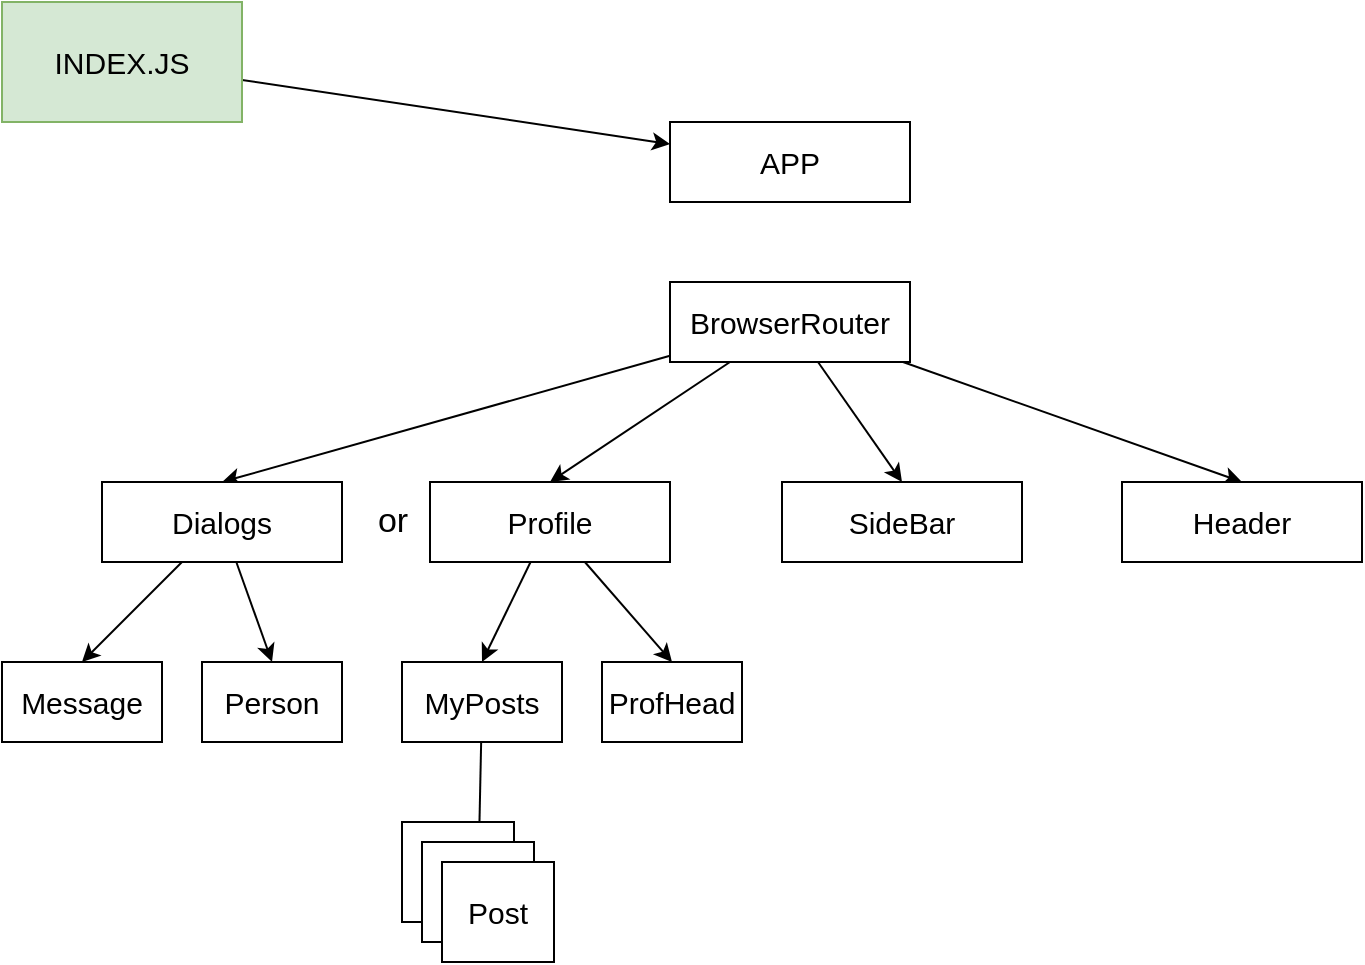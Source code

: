<mxfile version="14.8.6" type="device"><diagram id="C5RBs43oDa-KdzZeNtuy" name="Page-1"><mxGraphModel dx="782" dy="478" grid="1" gridSize="10" guides="1" tooltips="1" connect="1" arrows="1" fold="1" page="1" pageScale="1" pageWidth="827" pageHeight="1169" math="0" shadow="0"><root><mxCell id="WIyWlLk6GJQsqaUBKTNV-0"/><mxCell id="WIyWlLk6GJQsqaUBKTNV-1" parent="WIyWlLk6GJQsqaUBKTNV-0"/><mxCell id="UkB9Jzna7GKH4B1u831a-3" style="rounded=0;orthogonalLoop=1;jettySize=auto;html=1;" edge="1" parent="WIyWlLk6GJQsqaUBKTNV-1" source="UkB9Jzna7GKH4B1u831a-0" target="UkB9Jzna7GKH4B1u831a-2"><mxGeometry relative="1" as="geometry"/></mxCell><mxCell id="UkB9Jzna7GKH4B1u831a-0" value="&lt;font style=&quot;font-size: 15px&quot;&gt;INDEX.JS&lt;/font&gt;" style="rounded=0;whiteSpace=wrap;html=1;fillColor=#d5e8d4;strokeColor=#82b366;" vertex="1" parent="WIyWlLk6GJQsqaUBKTNV-1"><mxGeometry x="20" y="30" width="120" height="60" as="geometry"/></mxCell><mxCell id="UkB9Jzna7GKH4B1u831a-2" value="&lt;font style=&quot;font-size: 15px&quot;&gt;APP&lt;/font&gt;" style="rounded=0;whiteSpace=wrap;html=1;" vertex="1" parent="WIyWlLk6GJQsqaUBKTNV-1"><mxGeometry x="354" y="90" width="120" height="40" as="geometry"/></mxCell><mxCell id="UkB9Jzna7GKH4B1u831a-8" style="rounded=0;orthogonalLoop=1;jettySize=auto;html=1;entryX=0.5;entryY=0;entryDx=0;entryDy=0;" edge="1" parent="WIyWlLk6GJQsqaUBKTNV-1" source="UkB9Jzna7GKH4B1u831a-4" target="UkB9Jzna7GKH4B1u831a-5"><mxGeometry relative="1" as="geometry"><mxPoint x="160" y="230" as="targetPoint"/></mxGeometry></mxCell><mxCell id="UkB9Jzna7GKH4B1u831a-11" style="edgeStyle=none;rounded=0;orthogonalLoop=1;jettySize=auto;html=1;entryX=0.5;entryY=0;entryDx=0;entryDy=0;" edge="1" parent="WIyWlLk6GJQsqaUBKTNV-1" source="UkB9Jzna7GKH4B1u831a-4" target="UkB9Jzna7GKH4B1u831a-6"><mxGeometry relative="1" as="geometry"/></mxCell><mxCell id="UkB9Jzna7GKH4B1u831a-13" style="edgeStyle=none;rounded=0;orthogonalLoop=1;jettySize=auto;html=1;entryX=0.5;entryY=0;entryDx=0;entryDy=0;" edge="1" parent="WIyWlLk6GJQsqaUBKTNV-1" source="UkB9Jzna7GKH4B1u831a-4" target="UkB9Jzna7GKH4B1u831a-12"><mxGeometry relative="1" as="geometry"/></mxCell><mxCell id="UkB9Jzna7GKH4B1u831a-15" style="edgeStyle=none;rounded=0;orthogonalLoop=1;jettySize=auto;html=1;entryX=0.5;entryY=0;entryDx=0;entryDy=0;" edge="1" parent="WIyWlLk6GJQsqaUBKTNV-1" source="UkB9Jzna7GKH4B1u831a-4" target="UkB9Jzna7GKH4B1u831a-14"><mxGeometry relative="1" as="geometry"/></mxCell><mxCell id="UkB9Jzna7GKH4B1u831a-4" value="&lt;font style=&quot;font-size: 15px&quot;&gt;BrowserRouter&lt;br&gt;&lt;/font&gt;" style="rounded=0;whiteSpace=wrap;html=1;" vertex="1" parent="WIyWlLk6GJQsqaUBKTNV-1"><mxGeometry x="354" y="170" width="120" height="40" as="geometry"/></mxCell><mxCell id="UkB9Jzna7GKH4B1u831a-18" style="edgeStyle=none;rounded=0;orthogonalLoop=1;jettySize=auto;html=1;entryX=0.5;entryY=0;entryDx=0;entryDy=0;" edge="1" parent="WIyWlLk6GJQsqaUBKTNV-1" source="UkB9Jzna7GKH4B1u831a-5" target="UkB9Jzna7GKH4B1u831a-16"><mxGeometry relative="1" as="geometry"/></mxCell><mxCell id="UkB9Jzna7GKH4B1u831a-19" style="edgeStyle=none;rounded=0;orthogonalLoop=1;jettySize=auto;html=1;entryX=0.5;entryY=0;entryDx=0;entryDy=0;" edge="1" parent="WIyWlLk6GJQsqaUBKTNV-1" source="UkB9Jzna7GKH4B1u831a-5" target="UkB9Jzna7GKH4B1u831a-17"><mxGeometry relative="1" as="geometry"/></mxCell><mxCell id="UkB9Jzna7GKH4B1u831a-5" value="&lt;font style=&quot;font-size: 15px&quot;&gt;Dialogs&lt;br&gt;&lt;/font&gt;" style="rounded=0;whiteSpace=wrap;html=1;" vertex="1" parent="WIyWlLk6GJQsqaUBKTNV-1"><mxGeometry x="70" y="270" width="120" height="40" as="geometry"/></mxCell><mxCell id="UkB9Jzna7GKH4B1u831a-22" style="edgeStyle=none;rounded=0;orthogonalLoop=1;jettySize=auto;html=1;entryX=0.5;entryY=0;entryDx=0;entryDy=0;" edge="1" parent="WIyWlLk6GJQsqaUBKTNV-1" source="UkB9Jzna7GKH4B1u831a-6" target="UkB9Jzna7GKH4B1u831a-20"><mxGeometry relative="1" as="geometry"/></mxCell><mxCell id="UkB9Jzna7GKH4B1u831a-23" style="edgeStyle=none;rounded=0;orthogonalLoop=1;jettySize=auto;html=1;entryX=0.5;entryY=0;entryDx=0;entryDy=0;" edge="1" parent="WIyWlLk6GJQsqaUBKTNV-1" source="UkB9Jzna7GKH4B1u831a-6" target="UkB9Jzna7GKH4B1u831a-21"><mxGeometry relative="1" as="geometry"/></mxCell><mxCell id="UkB9Jzna7GKH4B1u831a-6" value="&lt;font style=&quot;font-size: 15px&quot;&gt;Profile&lt;br&gt;&lt;/font&gt;" style="rounded=0;whiteSpace=wrap;html=1;" vertex="1" parent="WIyWlLk6GJQsqaUBKTNV-1"><mxGeometry x="234" y="270" width="120" height="40" as="geometry"/></mxCell><mxCell id="UkB9Jzna7GKH4B1u831a-7" value="&lt;font style=&quot;font-size: 17px&quot;&gt;or&lt;/font&gt;" style="text;html=1;align=center;verticalAlign=middle;resizable=0;points=[];autosize=1;strokeColor=none;" vertex="1" parent="WIyWlLk6GJQsqaUBKTNV-1"><mxGeometry x="200" y="280" width="30" height="20" as="geometry"/></mxCell><mxCell id="UkB9Jzna7GKH4B1u831a-12" value="&lt;font style=&quot;font-size: 15px&quot;&gt;SideBar&lt;br&gt;&lt;/font&gt;" style="rounded=0;whiteSpace=wrap;html=1;" vertex="1" parent="WIyWlLk6GJQsqaUBKTNV-1"><mxGeometry x="410" y="270" width="120" height="40" as="geometry"/></mxCell><mxCell id="UkB9Jzna7GKH4B1u831a-14" value="&lt;font style=&quot;font-size: 15px&quot;&gt;Header&lt;br&gt;&lt;/font&gt;" style="rounded=0;whiteSpace=wrap;html=1;" vertex="1" parent="WIyWlLk6GJQsqaUBKTNV-1"><mxGeometry x="580" y="270" width="120" height="40" as="geometry"/></mxCell><mxCell id="UkB9Jzna7GKH4B1u831a-16" value="&lt;font style=&quot;font-size: 15px&quot;&gt;Message&lt;/font&gt;" style="rounded=0;whiteSpace=wrap;html=1;" vertex="1" parent="WIyWlLk6GJQsqaUBKTNV-1"><mxGeometry x="20" y="360" width="80" height="40" as="geometry"/></mxCell><mxCell id="UkB9Jzna7GKH4B1u831a-17" value="&lt;font style=&quot;font-size: 15px&quot;&gt;Person&lt;br&gt;&lt;/font&gt;" style="rounded=0;whiteSpace=wrap;html=1;" vertex="1" parent="WIyWlLk6GJQsqaUBKTNV-1"><mxGeometry x="120" y="360" width="70" height="40" as="geometry"/></mxCell><mxCell id="UkB9Jzna7GKH4B1u831a-29" style="edgeStyle=none;rounded=0;orthogonalLoop=1;jettySize=auto;html=1;" edge="1" parent="WIyWlLk6GJQsqaUBKTNV-1" source="UkB9Jzna7GKH4B1u831a-20" target="UkB9Jzna7GKH4B1u831a-25"><mxGeometry relative="1" as="geometry"/></mxCell><mxCell id="UkB9Jzna7GKH4B1u831a-20" value="&lt;font style=&quot;font-size: 15px&quot;&gt;MyPosts&lt;br&gt;&lt;/font&gt;" style="rounded=0;whiteSpace=wrap;html=1;" vertex="1" parent="WIyWlLk6GJQsqaUBKTNV-1"><mxGeometry x="220" y="360" width="80" height="40" as="geometry"/></mxCell><mxCell id="UkB9Jzna7GKH4B1u831a-21" value="&lt;font style=&quot;font-size: 15px&quot;&gt;ProfHead&lt;br&gt;&lt;/font&gt;" style="rounded=0;whiteSpace=wrap;html=1;" vertex="1" parent="WIyWlLk6GJQsqaUBKTNV-1"><mxGeometry x="320" y="360" width="70" height="40" as="geometry"/></mxCell><mxCell id="UkB9Jzna7GKH4B1u831a-28" value="" style="group" vertex="1" connectable="0" parent="WIyWlLk6GJQsqaUBKTNV-1"><mxGeometry x="220" y="440" width="76" height="70" as="geometry"/></mxCell><mxCell id="UkB9Jzna7GKH4B1u831a-24" value="&lt;font style=&quot;font-size: 15px&quot;&gt;Post&lt;br&gt;&lt;/font&gt;" style="rounded=0;whiteSpace=wrap;html=1;" vertex="1" parent="UkB9Jzna7GKH4B1u831a-28"><mxGeometry width="56" height="50" as="geometry"/></mxCell><mxCell id="UkB9Jzna7GKH4B1u831a-25" value="&lt;font style=&quot;font-size: 15px&quot;&gt;Post&lt;br&gt;&lt;/font&gt;" style="rounded=0;whiteSpace=wrap;html=1;" vertex="1" parent="UkB9Jzna7GKH4B1u831a-28"><mxGeometry x="10" y="10" width="56" height="50" as="geometry"/></mxCell><mxCell id="UkB9Jzna7GKH4B1u831a-26" value="&lt;font style=&quot;font-size: 15px&quot;&gt;Post&lt;br&gt;&lt;/font&gt;" style="rounded=0;whiteSpace=wrap;html=1;" vertex="1" parent="UkB9Jzna7GKH4B1u831a-28"><mxGeometry x="20" y="20" width="56" height="50" as="geometry"/></mxCell></root></mxGraphModel></diagram></mxfile>